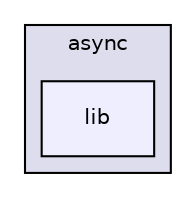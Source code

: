 digraph "gulp-src/node_modules/gulp-uglify/node_modules/uglify-js/node_modules/async/lib" {
  compound=true
  node [ fontsize="10", fontname="Helvetica"];
  edge [ labelfontsize="10", labelfontname="Helvetica"];
  subgraph clusterdir_738f36bcaa00a01f4376100626cc674b {
    graph [ bgcolor="#ddddee", pencolor="black", label="async" fontname="Helvetica", fontsize="10", URL="dir_738f36bcaa00a01f4376100626cc674b.html"]
  dir_2b4f4db1c05a13ff72b582124e05e317 [shape=box, label="lib", style="filled", fillcolor="#eeeeff", pencolor="black", URL="dir_2b4f4db1c05a13ff72b582124e05e317.html"];
  }
}
